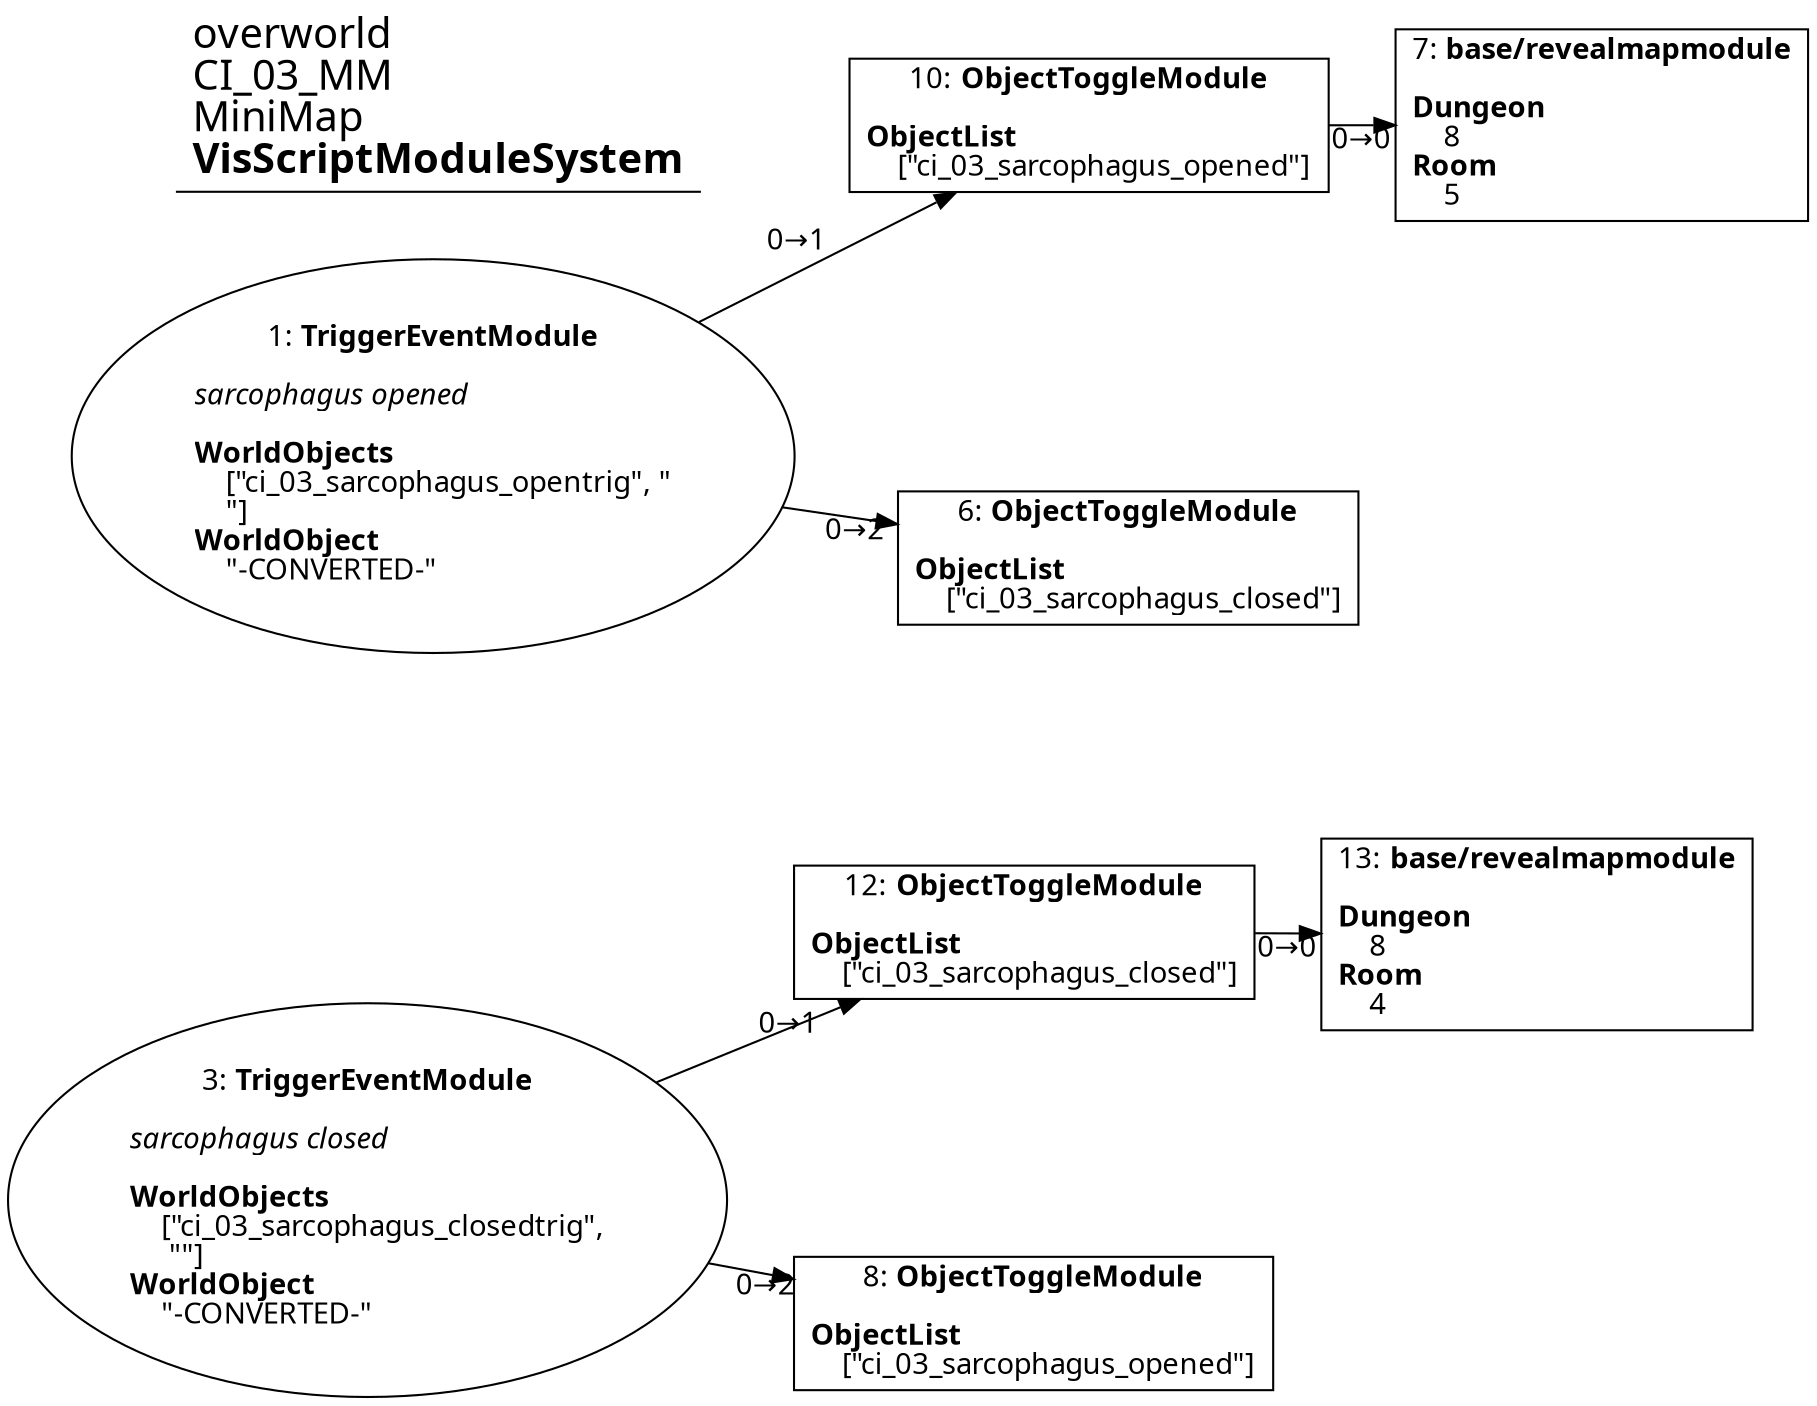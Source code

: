 digraph {
    layout = fdp;
    overlap = prism;
    sep = "+16";
    splines = spline;

    node [ shape = box ];

    graph [ fontname = "Segoe UI" ];
    node [ fontname = "Segoe UI" ];
    edge [ fontname = "Segoe UI" ];

    1 [ label = <1: <b>TriggerEventModule</b><br/><br/><i>sarcophagus opened<br align="left"/></i><br align="left"/><b>WorldObjects</b><br align="left"/>    [&quot;ci_03_sarcophagus_opentrig&quot;, &quot;<br align="left"/>    &quot;]<br align="left"/><b>WorldObject</b><br align="left"/>    &quot;-CONVERTED-&quot;<br align="left"/>> ];
    1 [ shape = oval ]
    1 [ pos = "0.289,-0.29500002!" ];
    1 -> 6 [ label = "0→2" ];
    1 -> 10 [ label = "0→1" ];

    3 [ label = <3: <b>TriggerEventModule</b><br/><br/><i>sarcophagus closed<br align="left"/></i><br align="left"/><b>WorldObjects</b><br align="left"/>    [&quot;ci_03_sarcophagus_closedtrig&quot;,<br align="left"/>     &quot;&quot;]<br align="left"/><b>WorldObject</b><br align="left"/>    &quot;-CONVERTED-&quot;<br align="left"/>> ];
    3 [ shape = oval ]
    3 [ pos = "0.30100003,-0.771!" ];
    3 -> 12 [ label = "0→1" ];
    3 -> 8 [ label = "0→2" ];

    6 [ label = <6: <b>ObjectToggleModule</b><br/><br/><b>ObjectList</b><br align="left"/>    [&quot;ci_03_sarcophagus_closed&quot;]<br align="left"/>> ];
    6 [ pos = "0.58000004,-0.351!" ];

    7 [ label = <7: <b>base/revealmapmodule</b><br/><br/><b>Dungeon</b><br align="left"/>    8<br align="left"/><b>Room</b><br align="left"/>    5<br align="left"/>> ];
    7 [ pos = "0.84000003,-0.164!" ];

    8 [ label = <8: <b>ObjectToggleModule</b><br/><br/><b>ObjectList</b><br align="left"/>    [&quot;ci_03_sarcophagus_opened&quot;]<br align="left"/>> ];
    8 [ pos = "0.591,-0.83000004!" ];

    10 [ label = <10: <b>ObjectToggleModule</b><br/><br/><b>ObjectList</b><br align="left"/>    [&quot;ci_03_sarcophagus_opened&quot;]<br align="left"/>> ];
    10 [ pos = "0.57900006,-0.164!" ];
    10 -> 7 [ label = "0→0" ];

    12 [ label = <12: <b>ObjectToggleModule</b><br/><br/><b>ObjectList</b><br align="left"/>    [&quot;ci_03_sarcophagus_closed&quot;]<br align="left"/>> ];
    12 [ pos = "0.591,-0.64900005!" ];
    12 -> 13 [ label = "0→0" ];

    13 [ label = <13: <b>base/revealmapmodule</b><br/><br/><b>Dungeon</b><br align="left"/>    8<br align="left"/><b>Room</b><br align="left"/>    4<br align="left"/>> ];
    13 [ pos = "0.85200006,-0.64900005!" ];

    title [ pos = "0.28800002,-0.163!" ];
    title [ shape = underline ];
    title [ label = <<font point-size="20">overworld<br align="left"/>CI_03_MM<br align="left"/>MiniMap<br align="left"/><b>VisScriptModuleSystem</b><br align="left"/></font>> ];
}
